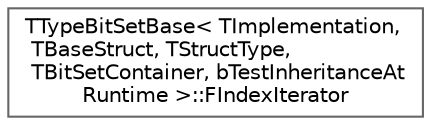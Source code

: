 digraph "Graphical Class Hierarchy"
{
 // INTERACTIVE_SVG=YES
 // LATEX_PDF_SIZE
  bgcolor="transparent";
  edge [fontname=Helvetica,fontsize=10,labelfontname=Helvetica,labelfontsize=10];
  node [fontname=Helvetica,fontsize=10,shape=box,height=0.2,width=0.4];
  rankdir="LR";
  Node0 [id="Node000000",label="TTypeBitSetBase\< TImplementation,\l TBaseStruct, TStructType,\l TBitSetContainer, bTestInheritanceAt\lRuntime \>::FIndexIterator",height=0.2,width=0.4,color="grey40", fillcolor="white", style="filled",URL="$d2/dd0/structTTypeBitSetBase_1_1FIndexIterator.html",tooltip="Iterator for traversing indices of bits with a specified value (true or false)."];
}
